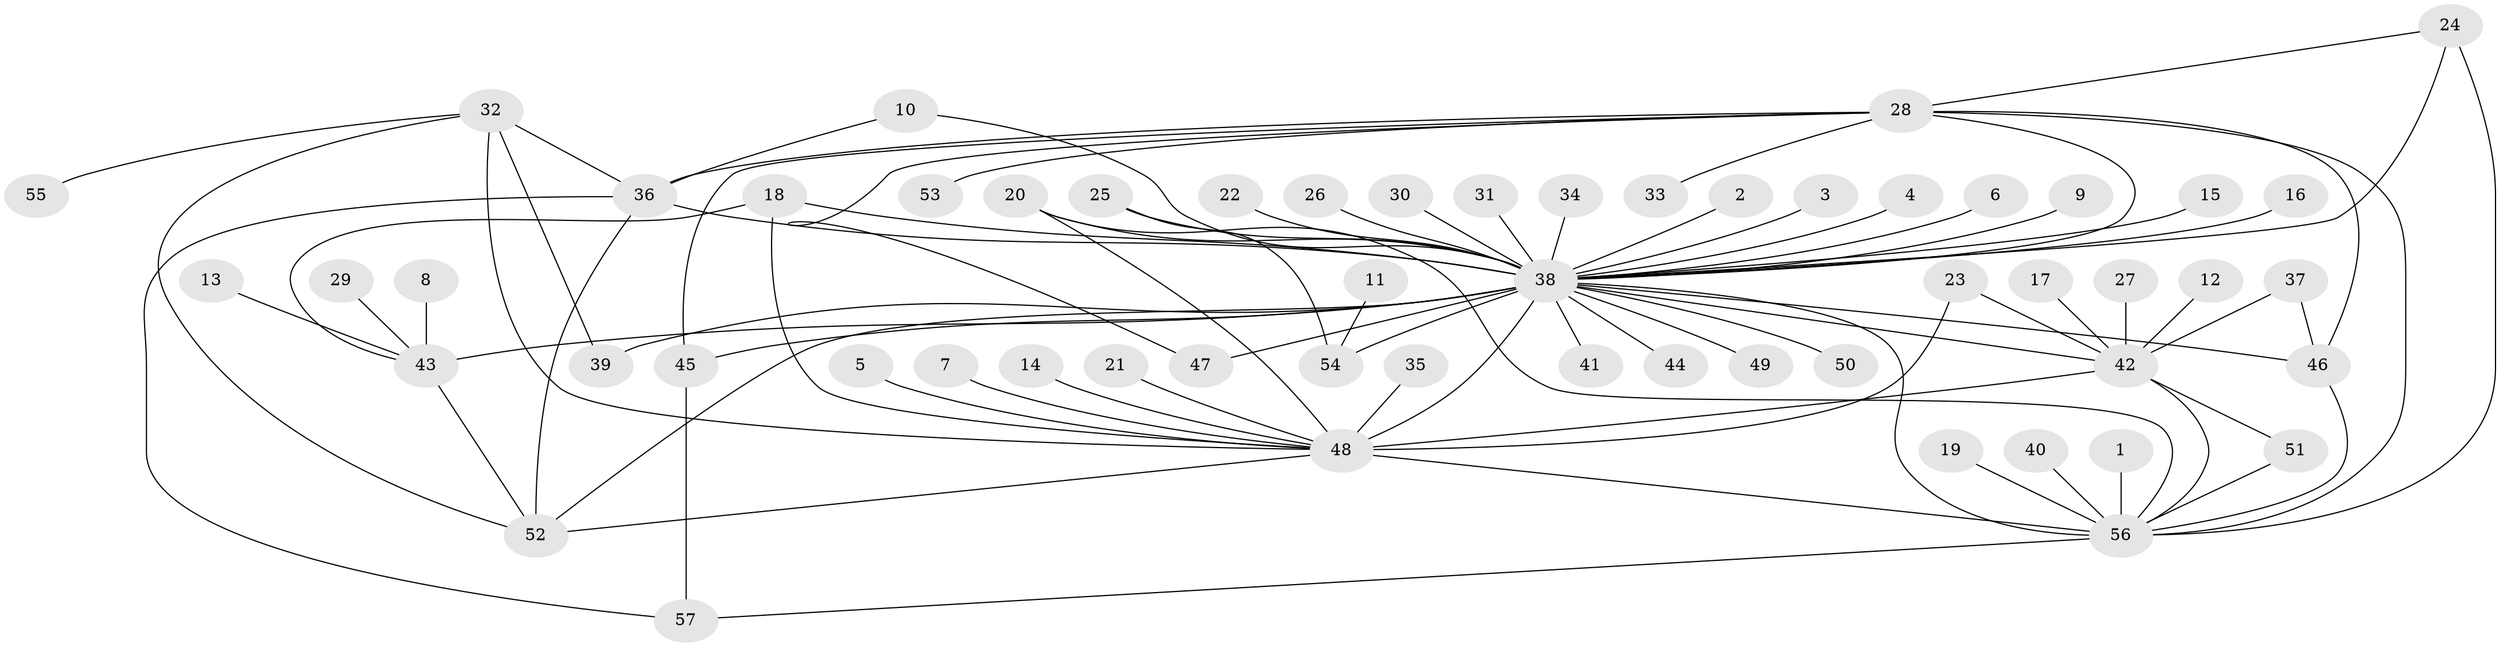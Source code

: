 // original degree distribution, {12: 0.017699115044247787, 29: 0.008849557522123894, 9: 0.008849557522123894, 16: 0.008849557522123894, 2: 0.21238938053097345, 8: 0.008849557522123894, 1: 0.504424778761062, 4: 0.08849557522123894, 14: 0.008849557522123894, 7: 0.008849557522123894, 3: 0.07079646017699115, 11: 0.008849557522123894, 10: 0.017699115044247787, 6: 0.017699115044247787, 5: 0.008849557522123894}
// Generated by graph-tools (version 1.1) at 2025/49/03/09/25 03:49:49]
// undirected, 57 vertices, 84 edges
graph export_dot {
graph [start="1"]
  node [color=gray90,style=filled];
  1;
  2;
  3;
  4;
  5;
  6;
  7;
  8;
  9;
  10;
  11;
  12;
  13;
  14;
  15;
  16;
  17;
  18;
  19;
  20;
  21;
  22;
  23;
  24;
  25;
  26;
  27;
  28;
  29;
  30;
  31;
  32;
  33;
  34;
  35;
  36;
  37;
  38;
  39;
  40;
  41;
  42;
  43;
  44;
  45;
  46;
  47;
  48;
  49;
  50;
  51;
  52;
  53;
  54;
  55;
  56;
  57;
  1 -- 56 [weight=1.0];
  2 -- 38 [weight=1.0];
  3 -- 38 [weight=1.0];
  4 -- 38 [weight=1.0];
  5 -- 48 [weight=1.0];
  6 -- 38 [weight=1.0];
  7 -- 48 [weight=1.0];
  8 -- 43 [weight=1.0];
  9 -- 38 [weight=2.0];
  10 -- 36 [weight=1.0];
  10 -- 38 [weight=1.0];
  11 -- 54 [weight=1.0];
  12 -- 42 [weight=1.0];
  13 -- 43 [weight=1.0];
  14 -- 48 [weight=1.0];
  15 -- 38 [weight=1.0];
  16 -- 38 [weight=1.0];
  17 -- 42 [weight=1.0];
  18 -- 38 [weight=1.0];
  18 -- 43 [weight=1.0];
  18 -- 48 [weight=1.0];
  19 -- 56 [weight=1.0];
  20 -- 38 [weight=1.0];
  20 -- 48 [weight=1.0];
  20 -- 56 [weight=1.0];
  21 -- 48 [weight=1.0];
  22 -- 38 [weight=1.0];
  23 -- 42 [weight=1.0];
  23 -- 48 [weight=1.0];
  24 -- 28 [weight=1.0];
  24 -- 38 [weight=1.0];
  24 -- 56 [weight=1.0];
  25 -- 38 [weight=1.0];
  25 -- 54 [weight=1.0];
  26 -- 38 [weight=1.0];
  27 -- 42 [weight=1.0];
  28 -- 33 [weight=1.0];
  28 -- 36 [weight=1.0];
  28 -- 38 [weight=1.0];
  28 -- 45 [weight=1.0];
  28 -- 46 [weight=1.0];
  28 -- 47 [weight=1.0];
  28 -- 53 [weight=1.0];
  28 -- 56 [weight=2.0];
  29 -- 43 [weight=1.0];
  30 -- 38 [weight=1.0];
  31 -- 38 [weight=1.0];
  32 -- 36 [weight=1.0];
  32 -- 39 [weight=1.0];
  32 -- 48 [weight=1.0];
  32 -- 52 [weight=1.0];
  32 -- 55 [weight=1.0];
  34 -- 38 [weight=1.0];
  35 -- 48 [weight=1.0];
  36 -- 38 [weight=2.0];
  36 -- 52 [weight=1.0];
  36 -- 57 [weight=1.0];
  37 -- 42 [weight=1.0];
  37 -- 46 [weight=1.0];
  38 -- 39 [weight=2.0];
  38 -- 41 [weight=1.0];
  38 -- 42 [weight=1.0];
  38 -- 43 [weight=2.0];
  38 -- 44 [weight=1.0];
  38 -- 45 [weight=1.0];
  38 -- 46 [weight=1.0];
  38 -- 47 [weight=1.0];
  38 -- 48 [weight=4.0];
  38 -- 49 [weight=1.0];
  38 -- 50 [weight=1.0];
  38 -- 52 [weight=1.0];
  38 -- 54 [weight=1.0];
  38 -- 56 [weight=3.0];
  40 -- 56 [weight=1.0];
  42 -- 48 [weight=1.0];
  42 -- 51 [weight=1.0];
  42 -- 56 [weight=1.0];
  43 -- 52 [weight=1.0];
  45 -- 57 [weight=1.0];
  46 -- 56 [weight=1.0];
  48 -- 52 [weight=1.0];
  48 -- 56 [weight=1.0];
  51 -- 56 [weight=1.0];
  56 -- 57 [weight=1.0];
}
